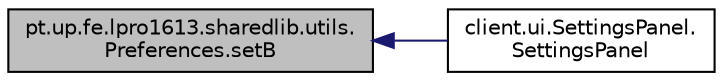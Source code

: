 digraph "pt.up.fe.lpro1613.sharedlib.utils.Preferences.setB"
{
  edge [fontname="Helvetica",fontsize="10",labelfontname="Helvetica",labelfontsize="10"];
  node [fontname="Helvetica",fontsize="10",shape=record];
  rankdir="LR";
  Node25 [label="pt.up.fe.lpro1613.sharedlib.utils.\lPreferences.setB",height=0.2,width=0.4,color="black", fillcolor="grey75", style="filled", fontcolor="black"];
  Node25 -> Node26 [dir="back",color="midnightblue",fontsize="10",style="solid",fontname="Helvetica"];
  Node26 [label="client.ui.SettingsPanel.\lSettingsPanel",height=0.2,width=0.4,color="black", fillcolor="white", style="filled",URL="$classclient_1_1ui_1_1_settings_panel.html#a95dfa76100b4d18863cd0b572c631ebf"];
}
